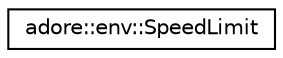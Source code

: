 digraph "Graphical Class Hierarchy"
{
 // LATEX_PDF_SIZE
  edge [fontname="Helvetica",fontsize="10",labelfontname="Helvetica",labelfontsize="10"];
  node [fontname="Helvetica",fontsize="10",shape=record];
  rankdir="LR";
  Node0 [label="adore::env::SpeedLimit",height=0.2,width=0.4,color="black", fillcolor="white", style="filled",URL="$structadore_1_1env_1_1SpeedLimit.html",tooltip=" "];
}
